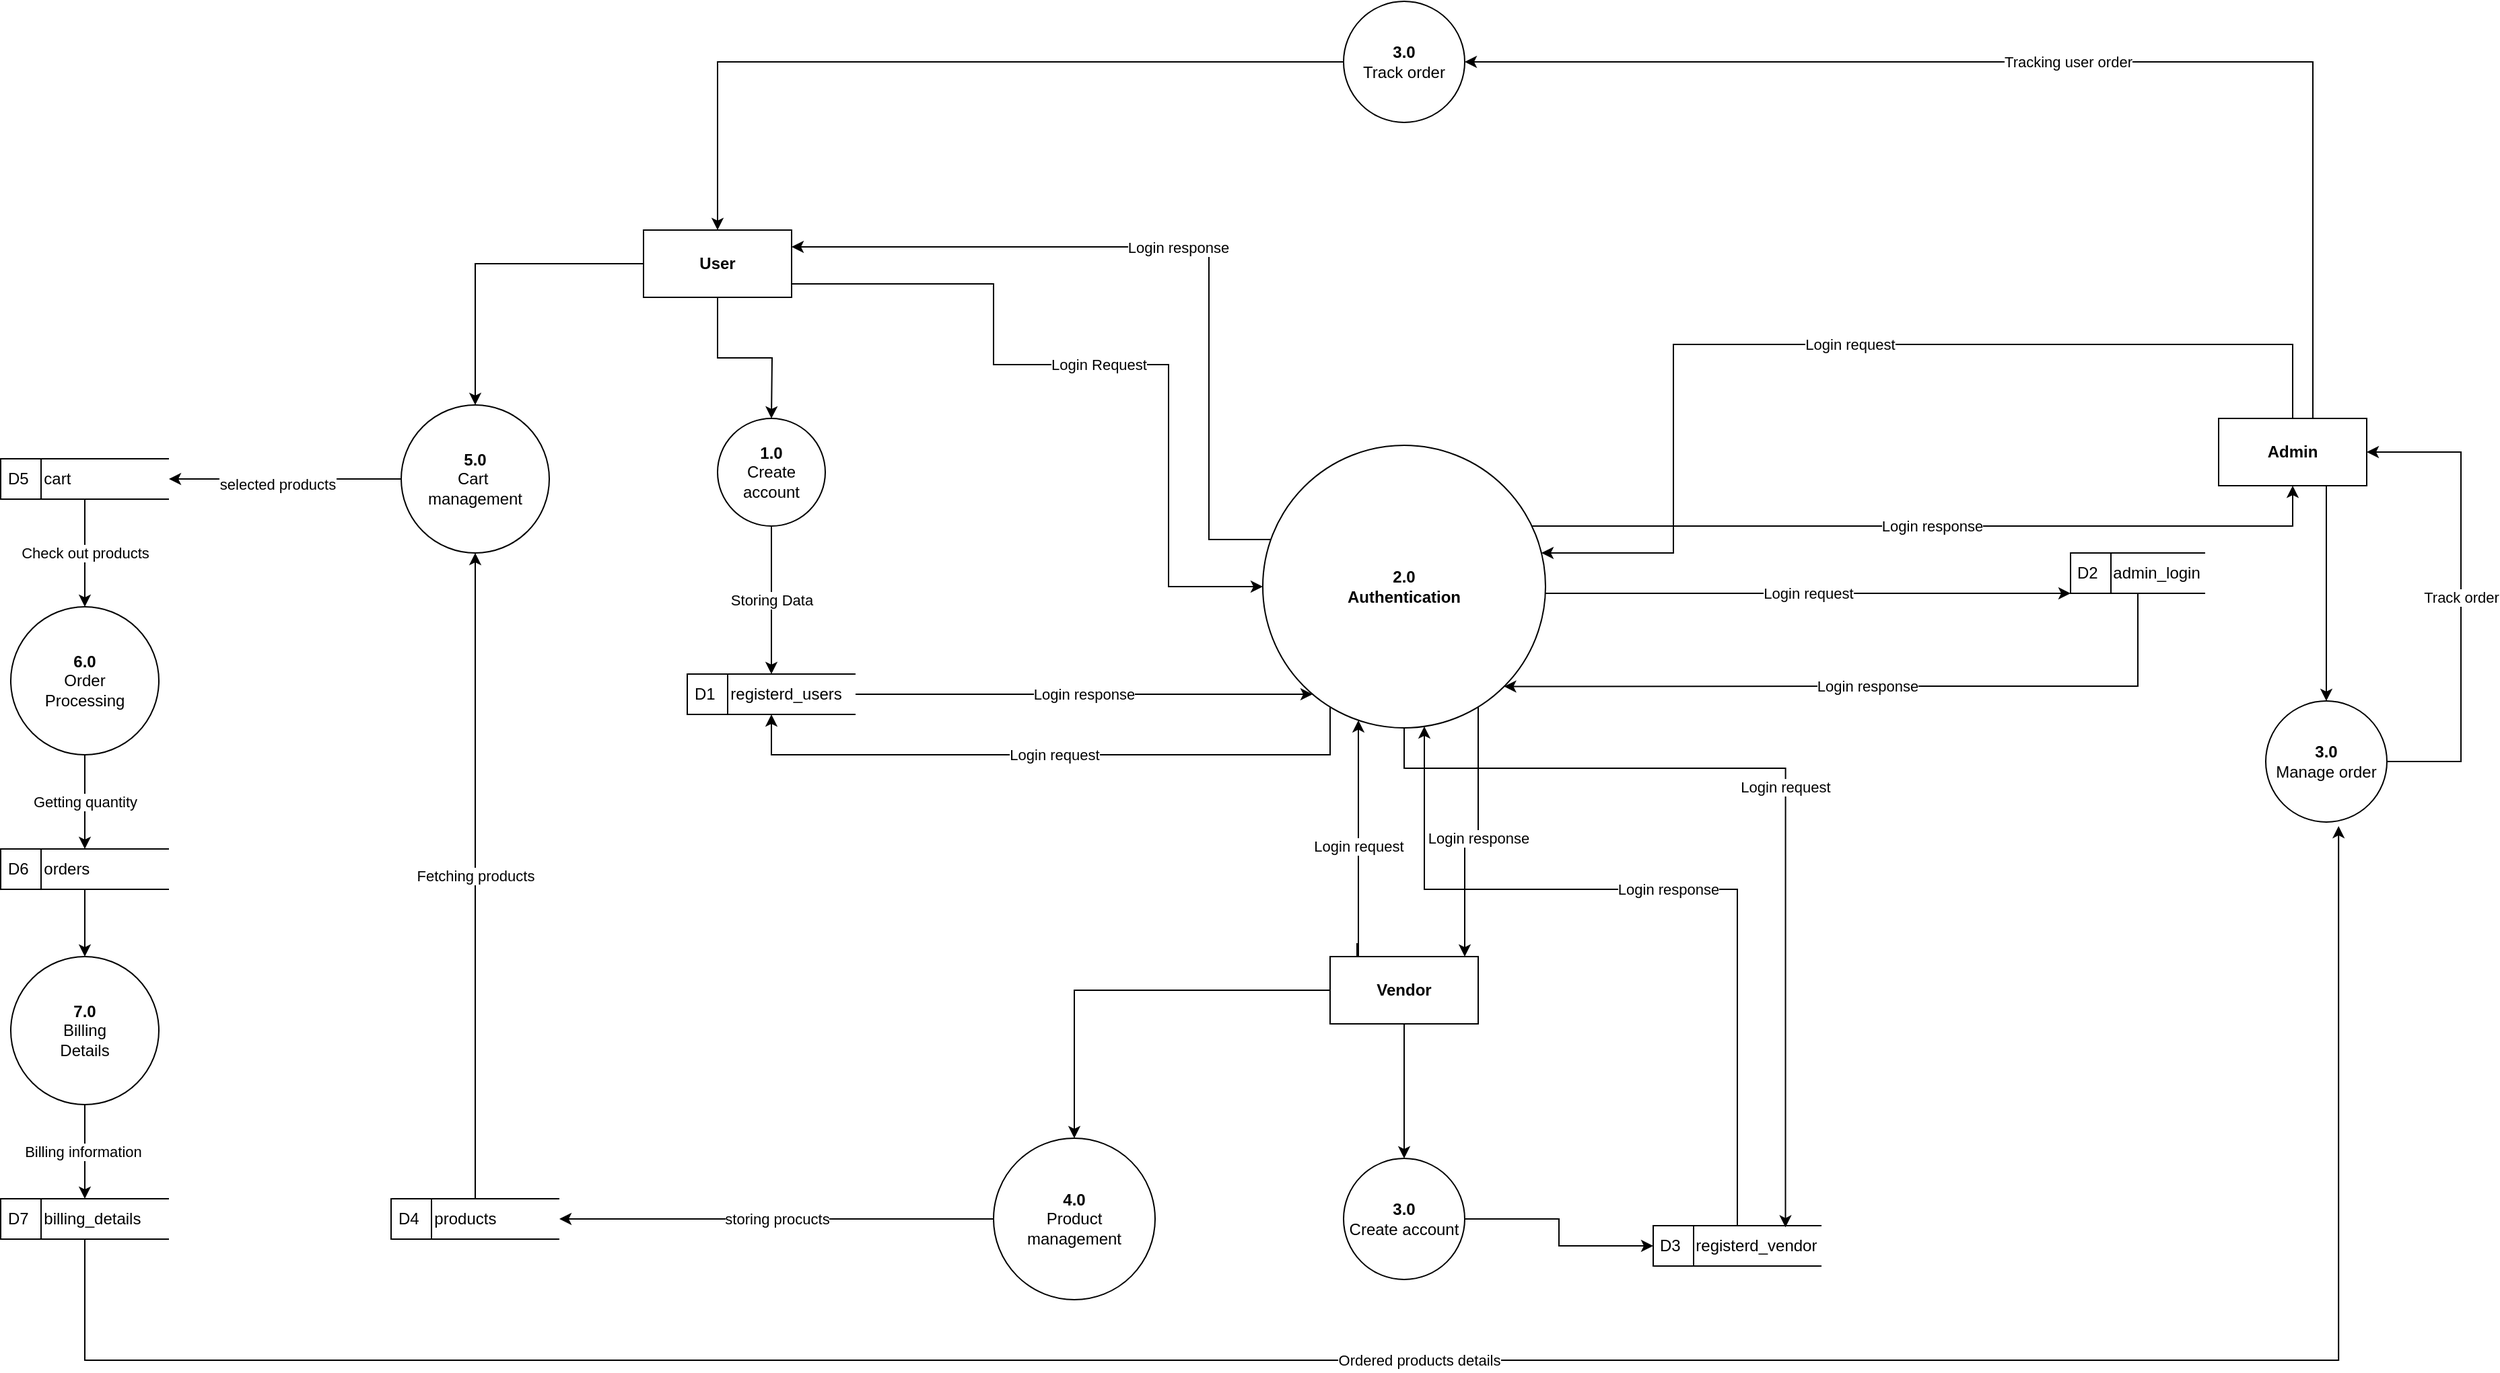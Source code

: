 <mxfile version="24.4.6" type="device">
  <diagram name="Page-1" id="YG0JrjlHHLavT-JwWqOR">
    <mxGraphModel dx="2338" dy="1871" grid="1" gridSize="10" guides="1" tooltips="1" connect="1" arrows="1" fold="1" page="1" pageScale="1" pageWidth="850" pageHeight="1100" math="0" shadow="0">
      <root>
        <mxCell id="0" />
        <mxCell id="1" parent="0" />
        <mxCell id="XH1Az4GU9wyU_TXXHhoo-4" style="edgeStyle=orthogonalEdgeStyle;rounded=0;orthogonalLoop=1;jettySize=auto;html=1;" parent="1" source="XH1Az4GU9wyU_TXXHhoo-1" edge="1">
          <mxGeometry relative="1" as="geometry">
            <mxPoint x="165" y="230" as="targetPoint" />
          </mxGeometry>
        </mxCell>
        <mxCell id="XH1Az4GU9wyU_TXXHhoo-9" value="Login Request" style="edgeStyle=orthogonalEdgeStyle;rounded=0;orthogonalLoop=1;jettySize=auto;html=1;entryX=0;entryY=0.5;entryDx=0;entryDy=0;" parent="1" source="XH1Az4GU9wyU_TXXHhoo-1" target="XH1Az4GU9wyU_TXXHhoo-8" edge="1">
          <mxGeometry relative="1" as="geometry">
            <Array as="points">
              <mxPoint x="330" y="130" />
              <mxPoint x="330" y="190" />
              <mxPoint x="460" y="190" />
              <mxPoint x="460" y="355" />
            </Array>
          </mxGeometry>
        </mxCell>
        <mxCell id="IWKBvy3yQ3PRfHO8mV6G-24" style="edgeStyle=orthogonalEdgeStyle;rounded=0;orthogonalLoop=1;jettySize=auto;html=1;" parent="1" source="XH1Az4GU9wyU_TXXHhoo-1" target="IWKBvy3yQ3PRfHO8mV6G-23" edge="1">
          <mxGeometry relative="1" as="geometry" />
        </mxCell>
        <mxCell id="XH1Az4GU9wyU_TXXHhoo-1" value="User" style="rounded=0;whiteSpace=wrap;html=1;fontStyle=1" parent="1" vertex="1">
          <mxGeometry x="70" y="90" width="110" height="50" as="geometry" />
        </mxCell>
        <mxCell id="XH1Az4GU9wyU_TXXHhoo-2" value="&lt;b&gt;1.0&lt;/b&gt;&lt;div&gt;Create account&lt;/div&gt;" style="ellipse;whiteSpace=wrap;html=1;aspect=fixed;" parent="1" vertex="1">
          <mxGeometry x="125" y="230" width="80" height="80" as="geometry" />
        </mxCell>
        <mxCell id="IWKBvy3yQ3PRfHO8mV6G-3" value="Login response" style="edgeStyle=orthogonalEdgeStyle;rounded=0;orthogonalLoop=1;jettySize=auto;html=1;" parent="1" source="XH1Az4GU9wyU_TXXHhoo-6" target="XH1Az4GU9wyU_TXXHhoo-8" edge="1">
          <mxGeometry relative="1" as="geometry">
            <Array as="points">
              <mxPoint x="470" y="435" />
              <mxPoint x="470" y="435" />
            </Array>
          </mxGeometry>
        </mxCell>
        <mxCell id="XH1Az4GU9wyU_TXXHhoo-6" value="D1&lt;span style=&quot;white-space: pre;&quot;&gt;&#x9;&lt;/span&gt;registerd_users" style="html=1;dashed=0;whiteSpace=wrap;shape=mxgraph.dfd.dataStoreID;align=left;spacingLeft=3;points=[[0,0],[0.5,0],[1,0],[0,0.5],[1,0.5],[0,1],[0.5,1],[1,1]];" parent="1" vertex="1">
          <mxGeometry x="102.5" y="420" width="125" height="30" as="geometry" />
        </mxCell>
        <mxCell id="XH1Az4GU9wyU_TXXHhoo-7" value="Storing Data" style="edgeStyle=orthogonalEdgeStyle;rounded=0;orthogonalLoop=1;jettySize=auto;html=1;" parent="1" source="XH1Az4GU9wyU_TXXHhoo-2" target="XH1Az4GU9wyU_TXXHhoo-6" edge="1">
          <mxGeometry relative="1" as="geometry">
            <mxPoint x="165" y="390" as="targetPoint" />
          </mxGeometry>
        </mxCell>
        <mxCell id="XH1Az4GU9wyU_TXXHhoo-10" value="Login response" style="edgeStyle=orthogonalEdgeStyle;rounded=0;orthogonalLoop=1;jettySize=auto;html=1;entryX=1;entryY=0.25;entryDx=0;entryDy=0;" parent="1" source="XH1Az4GU9wyU_TXXHhoo-8" target="XH1Az4GU9wyU_TXXHhoo-1" edge="1">
          <mxGeometry relative="1" as="geometry">
            <Array as="points">
              <mxPoint x="490" y="320" />
              <mxPoint x="490" y="103" />
            </Array>
          </mxGeometry>
        </mxCell>
        <mxCell id="IWKBvy3yQ3PRfHO8mV6G-2" value="Login request" style="edgeStyle=orthogonalEdgeStyle;rounded=0;orthogonalLoop=1;jettySize=auto;html=1;entryX=0.5;entryY=1;entryDx=0;entryDy=0;" parent="1" source="XH1Az4GU9wyU_TXXHhoo-8" target="XH1Az4GU9wyU_TXXHhoo-6" edge="1">
          <mxGeometry relative="1" as="geometry">
            <Array as="points">
              <mxPoint x="580" y="480" />
              <mxPoint x="165" y="480" />
            </Array>
          </mxGeometry>
        </mxCell>
        <mxCell id="IWKBvy3yQ3PRfHO8mV6G-7" value="Login response" style="edgeStyle=orthogonalEdgeStyle;rounded=0;orthogonalLoop=1;jettySize=auto;html=1;entryX=0.5;entryY=1;entryDx=0;entryDy=0;" parent="1" source="XH1Az4GU9wyU_TXXHhoo-8" target="XH1Az4GU9wyU_TXXHhoo-11" edge="1">
          <mxGeometry relative="1" as="geometry">
            <Array as="points">
              <mxPoint x="1295" y="310" />
            </Array>
          </mxGeometry>
        </mxCell>
        <mxCell id="IWKBvy3yQ3PRfHO8mV6G-8" value="Login request" style="edgeStyle=orthogonalEdgeStyle;rounded=0;orthogonalLoop=1;jettySize=auto;html=1;" parent="1" source="XH1Az4GU9wyU_TXXHhoo-8" target="XH1Az4GU9wyU_TXXHhoo-14" edge="1">
          <mxGeometry relative="1" as="geometry">
            <Array as="points">
              <mxPoint x="840" y="360" />
              <mxPoint x="840" y="360" />
            </Array>
          </mxGeometry>
        </mxCell>
        <mxCell id="XH1Az4GU9wyU_TXXHhoo-8" value="&lt;div&gt;&lt;b&gt;2.0&lt;/b&gt;&lt;/div&gt;&lt;b&gt;Authentication&lt;/b&gt;" style="shape=ellipse;html=1;dashed=0;whiteSpace=wrap;aspect=fixed;perimeter=ellipsePerimeter;" parent="1" vertex="1">
          <mxGeometry x="530" y="250" width="210" height="210" as="geometry" />
        </mxCell>
        <mxCell id="IWKBvy3yQ3PRfHO8mV6G-37" style="edgeStyle=orthogonalEdgeStyle;rounded=0;orthogonalLoop=1;jettySize=auto;html=1;entryX=0.5;entryY=0;entryDx=0;entryDy=0;" parent="1" source="XH1Az4GU9wyU_TXXHhoo-11" target="IWKBvy3yQ3PRfHO8mV6G-36" edge="1">
          <mxGeometry relative="1" as="geometry">
            <Array as="points">
              <mxPoint x="1320" y="420" />
            </Array>
          </mxGeometry>
        </mxCell>
        <mxCell id="IWKBvy3yQ3PRfHO8mV6G-39" value="Tracking user order" style="edgeStyle=orthogonalEdgeStyle;rounded=0;orthogonalLoop=1;jettySize=auto;html=1;entryX=1;entryY=0.5;entryDx=0;entryDy=0;" parent="1" source="XH1Az4GU9wyU_TXXHhoo-11" target="IWKBvy3yQ3PRfHO8mV6G-38" edge="1">
          <mxGeometry relative="1" as="geometry">
            <Array as="points">
              <mxPoint x="1310" y="-35" />
            </Array>
          </mxGeometry>
        </mxCell>
        <mxCell id="XH1Az4GU9wyU_TXXHhoo-11" value="Admin" style="rounded=0;whiteSpace=wrap;html=1;fontStyle=1" parent="1" vertex="1">
          <mxGeometry x="1240" y="230" width="110" height="50" as="geometry" />
        </mxCell>
        <mxCell id="XH1Az4GU9wyU_TXXHhoo-12" value="Login request" style="edgeStyle=orthogonalEdgeStyle;rounded=0;orthogonalLoop=1;jettySize=auto;html=1;" parent="1" source="XH1Az4GU9wyU_TXXHhoo-11" target="XH1Az4GU9wyU_TXXHhoo-8" edge="1">
          <mxGeometry relative="1" as="geometry">
            <Array as="points">
              <mxPoint x="835" y="175" />
              <mxPoint x="835" y="330" />
            </Array>
          </mxGeometry>
        </mxCell>
        <mxCell id="XH1Az4GU9wyU_TXXHhoo-15" value="Login response" style="edgeStyle=orthogonalEdgeStyle;rounded=0;orthogonalLoop=1;jettySize=auto;html=1;entryX=1;entryY=1;entryDx=0;entryDy=0;" parent="1" source="XH1Az4GU9wyU_TXXHhoo-14" target="XH1Az4GU9wyU_TXXHhoo-8" edge="1">
          <mxGeometry relative="1" as="geometry">
            <Array as="points">
              <mxPoint x="1050" y="429" />
              <mxPoint x="1050" y="429" />
            </Array>
          </mxGeometry>
        </mxCell>
        <mxCell id="XH1Az4GU9wyU_TXXHhoo-14" value="D2&lt;span style=&quot;white-space: pre;&quot;&gt;&#x9;&lt;/span&gt;admin_login" style="html=1;dashed=0;whiteSpace=wrap;shape=mxgraph.dfd.dataStoreID;align=left;spacingLeft=3;points=[[0,0],[0.5,0],[1,0],[0,0.5],[1,0.5],[0,1],[0.5,1],[1,1]];" parent="1" vertex="1">
          <mxGeometry x="1130" y="330" width="100" height="30" as="geometry" />
        </mxCell>
        <mxCell id="IWKBvy3yQ3PRfHO8mV6G-10" style="edgeStyle=orthogonalEdgeStyle;rounded=0;orthogonalLoop=1;jettySize=auto;html=1;entryX=0.5;entryY=0;entryDx=0;entryDy=0;" parent="1" source="XH1Az4GU9wyU_TXXHhoo-16" target="IWKBvy3yQ3PRfHO8mV6G-9" edge="1">
          <mxGeometry relative="1" as="geometry" />
        </mxCell>
        <mxCell id="IWKBvy3yQ3PRfHO8mV6G-12" value="Login request" style="edgeStyle=orthogonalEdgeStyle;rounded=0;orthogonalLoop=1;jettySize=auto;html=1;" parent="1" target="XH1Az4GU9wyU_TXXHhoo-8" edge="1">
          <mxGeometry relative="1" as="geometry">
            <mxPoint x="600" y="620" as="sourcePoint" />
            <Array as="points">
              <mxPoint x="600" y="630" />
              <mxPoint x="601" y="630" />
            </Array>
          </mxGeometry>
        </mxCell>
        <mxCell id="IWKBvy3yQ3PRfHO8mV6G-19" style="edgeStyle=orthogonalEdgeStyle;rounded=0;orthogonalLoop=1;jettySize=auto;html=1;" parent="1" source="XH1Az4GU9wyU_TXXHhoo-16" target="IWKBvy3yQ3PRfHO8mV6G-18" edge="1">
          <mxGeometry relative="1" as="geometry" />
        </mxCell>
        <mxCell id="XH1Az4GU9wyU_TXXHhoo-16" value="Vendor" style="rounded=0;whiteSpace=wrap;html=1;fontStyle=1" parent="1" vertex="1">
          <mxGeometry x="580" y="630" width="110" height="50" as="geometry" />
        </mxCell>
        <mxCell id="IWKBvy3yQ3PRfHO8mV6G-16" value="Login response" style="edgeStyle=orthogonalEdgeStyle;rounded=0;orthogonalLoop=1;jettySize=auto;html=1;" parent="1" source="XH1Az4GU9wyU_TXXHhoo-19" target="XH1Az4GU9wyU_TXXHhoo-8" edge="1">
          <mxGeometry relative="1" as="geometry">
            <Array as="points">
              <mxPoint x="883" y="580" />
              <mxPoint x="650" y="580" />
            </Array>
          </mxGeometry>
        </mxCell>
        <mxCell id="XH1Az4GU9wyU_TXXHhoo-19" value="D3&lt;span style=&quot;white-space: pre;&quot;&gt;&#x9;&lt;/span&gt;registerd_vendor" style="html=1;dashed=0;whiteSpace=wrap;shape=mxgraph.dfd.dataStoreID;align=left;spacingLeft=3;points=[[0,0],[0.5,0],[1,0],[0,0.5],[1,0.5],[0,1],[0.5,1],[1,1]];" parent="1" vertex="1">
          <mxGeometry x="820" y="830" width="125" height="30" as="geometry" />
        </mxCell>
        <mxCell id="IWKBvy3yQ3PRfHO8mV6G-15" style="edgeStyle=orthogonalEdgeStyle;rounded=0;orthogonalLoop=1;jettySize=auto;html=1;" parent="1" source="IWKBvy3yQ3PRfHO8mV6G-9" target="XH1Az4GU9wyU_TXXHhoo-19" edge="1">
          <mxGeometry relative="1" as="geometry" />
        </mxCell>
        <mxCell id="IWKBvy3yQ3PRfHO8mV6G-9" value="&lt;b&gt;3.0&lt;/b&gt;&lt;div&gt;Create account&lt;/div&gt;" style="ellipse;whiteSpace=wrap;html=1;aspect=fixed;" parent="1" vertex="1">
          <mxGeometry x="590" y="780" width="90" height="90" as="geometry" />
        </mxCell>
        <mxCell id="IWKBvy3yQ3PRfHO8mV6G-13" value="Login response" style="edgeStyle=orthogonalEdgeStyle;rounded=0;orthogonalLoop=1;jettySize=auto;html=1;" parent="1" source="XH1Az4GU9wyU_TXXHhoo-8" target="XH1Az4GU9wyU_TXXHhoo-16" edge="1">
          <mxGeometry relative="1" as="geometry">
            <Array as="points">
              <mxPoint x="690" y="542" />
              <mxPoint x="680" y="542" />
            </Array>
          </mxGeometry>
        </mxCell>
        <mxCell id="IWKBvy3yQ3PRfHO8mV6G-17" value="Login request" style="edgeStyle=orthogonalEdgeStyle;rounded=0;orthogonalLoop=1;jettySize=auto;html=1;entryX=0.786;entryY=0.042;entryDx=0;entryDy=0;entryPerimeter=0;" parent="1" source="XH1Az4GU9wyU_TXXHhoo-8" target="XH1Az4GU9wyU_TXXHhoo-19" edge="1">
          <mxGeometry relative="1" as="geometry">
            <Array as="points">
              <mxPoint x="635" y="490" />
              <mxPoint x="918" y="490" />
            </Array>
          </mxGeometry>
        </mxCell>
        <mxCell id="IWKBvy3yQ3PRfHO8mV6G-21" value="storing procucts" style="edgeStyle=orthogonalEdgeStyle;rounded=0;orthogonalLoop=1;jettySize=auto;html=1;entryX=1;entryY=0.5;entryDx=0;entryDy=0;" parent="1" source="IWKBvy3yQ3PRfHO8mV6G-18" target="IWKBvy3yQ3PRfHO8mV6G-20" edge="1">
          <mxGeometry relative="1" as="geometry" />
        </mxCell>
        <mxCell id="IWKBvy3yQ3PRfHO8mV6G-18" value="&lt;b&gt;4.0&lt;/b&gt;&lt;div&gt;Product&lt;/div&gt;&lt;div&gt;management&lt;/div&gt;" style="ellipse;whiteSpace=wrap;html=1;aspect=fixed;" parent="1" vertex="1">
          <mxGeometry x="330" y="765" width="120" height="120" as="geometry" />
        </mxCell>
        <mxCell id="IWKBvy3yQ3PRfHO8mV6G-35" value="Fetching products" style="edgeStyle=orthogonalEdgeStyle;rounded=0;orthogonalLoop=1;jettySize=auto;html=1;" parent="1" source="IWKBvy3yQ3PRfHO8mV6G-20" target="IWKBvy3yQ3PRfHO8mV6G-23" edge="1">
          <mxGeometry relative="1" as="geometry" />
        </mxCell>
        <mxCell id="IWKBvy3yQ3PRfHO8mV6G-20" value="D4&lt;span style=&quot;white-space: pre;&quot;&gt;&#x9;&lt;/span&gt;products" style="html=1;dashed=0;whiteSpace=wrap;shape=mxgraph.dfd.dataStoreID;align=left;spacingLeft=3;points=[[0,0],[0.5,0],[1,0],[0,0.5],[1,0.5],[0,1],[0.5,1],[1,1]];" parent="1" vertex="1">
          <mxGeometry x="-117.5" y="810" width="125" height="30" as="geometry" />
        </mxCell>
        <mxCell id="IWKBvy3yQ3PRfHO8mV6G-26" style="edgeStyle=orthogonalEdgeStyle;rounded=0;orthogonalLoop=1;jettySize=auto;html=1;" parent="1" source="IWKBvy3yQ3PRfHO8mV6G-23" target="IWKBvy3yQ3PRfHO8mV6G-25" edge="1">
          <mxGeometry relative="1" as="geometry" />
        </mxCell>
        <mxCell id="IWKBvy3yQ3PRfHO8mV6G-27" value="selected products" style="edgeLabel;html=1;align=center;verticalAlign=middle;resizable=0;points=[];" parent="IWKBvy3yQ3PRfHO8mV6G-26" vertex="1" connectable="0">
          <mxGeometry x="0.075" y="4" relative="1" as="geometry">
            <mxPoint as="offset" />
          </mxGeometry>
        </mxCell>
        <mxCell id="IWKBvy3yQ3PRfHO8mV6G-23" value="&lt;b&gt;5.0&lt;/b&gt;&lt;div&gt;Cart&amp;nbsp;&lt;/div&gt;&lt;div&gt;management&lt;/div&gt;" style="ellipse;whiteSpace=wrap;html=1;aspect=fixed;" parent="1" vertex="1">
          <mxGeometry x="-110" y="220" width="110" height="110" as="geometry" />
        </mxCell>
        <mxCell id="IWKBvy3yQ3PRfHO8mV6G-29" value="Check out products" style="edgeStyle=orthogonalEdgeStyle;rounded=0;orthogonalLoop=1;jettySize=auto;html=1;" parent="1" source="IWKBvy3yQ3PRfHO8mV6G-25" target="t0dhHFUHabeF_CavtLA2-1" edge="1">
          <mxGeometry relative="1" as="geometry" />
        </mxCell>
        <mxCell id="IWKBvy3yQ3PRfHO8mV6G-25" value="D5&lt;span style=&quot;white-space: pre;&quot;&gt;&#x9;&lt;/span&gt;cart" style="html=1;dashed=0;whiteSpace=wrap;shape=mxgraph.dfd.dataStoreID;align=left;spacingLeft=3;points=[[0,0],[0.5,0],[1,0],[0,0.5],[1,0.5],[0,1],[0.5,1],[1,1]];" parent="1" vertex="1">
          <mxGeometry x="-407.5" y="260" width="125" height="30" as="geometry" />
        </mxCell>
        <mxCell id="IWKBvy3yQ3PRfHO8mV6G-32" value="Billing information&amp;nbsp;" style="edgeStyle=orthogonalEdgeStyle;rounded=0;orthogonalLoop=1;jettySize=auto;html=1;" parent="1" source="IWKBvy3yQ3PRfHO8mV6G-28" target="IWKBvy3yQ3PRfHO8mV6G-30" edge="1">
          <mxGeometry relative="1" as="geometry" />
        </mxCell>
        <mxCell id="IWKBvy3yQ3PRfHO8mV6G-28" value="&lt;b&gt;7.0&lt;/b&gt;&lt;div&gt;Billing&lt;/div&gt;&lt;div&gt;Details&lt;/div&gt;" style="ellipse;whiteSpace=wrap;html=1;aspect=fixed;" parent="1" vertex="1">
          <mxGeometry x="-400" y="630" width="110" height="110" as="geometry" />
        </mxCell>
        <mxCell id="IWKBvy3yQ3PRfHO8mV6G-30" value="D7&lt;span style=&quot;white-space: pre;&quot;&gt;&#x9;&lt;/span&gt;billing_details" style="html=1;dashed=0;whiteSpace=wrap;shape=mxgraph.dfd.dataStoreID;align=left;spacingLeft=3;points=[[0,0],[0.5,0],[1,0],[0,0.5],[1,0.5],[0,1],[0.5,1],[1,1]];" parent="1" vertex="1">
          <mxGeometry x="-407.5" y="810" width="125" height="30" as="geometry" />
        </mxCell>
        <mxCell id="IWKBvy3yQ3PRfHO8mV6G-44" value="Track order" style="edgeStyle=orthogonalEdgeStyle;rounded=0;orthogonalLoop=1;jettySize=auto;html=1;entryX=1;entryY=0.5;entryDx=0;entryDy=0;" parent="1" source="IWKBvy3yQ3PRfHO8mV6G-36" target="XH1Az4GU9wyU_TXXHhoo-11" edge="1">
          <mxGeometry relative="1" as="geometry">
            <Array as="points">
              <mxPoint x="1420" y="485" />
              <mxPoint x="1420" y="255" />
            </Array>
          </mxGeometry>
        </mxCell>
        <mxCell id="IWKBvy3yQ3PRfHO8mV6G-36" value="&lt;b&gt;3.0&lt;/b&gt;&lt;div&gt;Manage order&lt;/div&gt;" style="ellipse;whiteSpace=wrap;html=1;aspect=fixed;" parent="1" vertex="1">
          <mxGeometry x="1275" y="440" width="90" height="90" as="geometry" />
        </mxCell>
        <mxCell id="IWKBvy3yQ3PRfHO8mV6G-40" style="edgeStyle=orthogonalEdgeStyle;rounded=0;orthogonalLoop=1;jettySize=auto;html=1;" parent="1" source="IWKBvy3yQ3PRfHO8mV6G-38" target="XH1Az4GU9wyU_TXXHhoo-1" edge="1">
          <mxGeometry relative="1" as="geometry" />
        </mxCell>
        <mxCell id="IWKBvy3yQ3PRfHO8mV6G-38" value="&lt;b&gt;3.0&lt;/b&gt;&lt;div&gt;Track order&lt;/div&gt;" style="ellipse;whiteSpace=wrap;html=1;aspect=fixed;" parent="1" vertex="1">
          <mxGeometry x="590" y="-80" width="90" height="90" as="geometry" />
        </mxCell>
        <mxCell id="IWKBvy3yQ3PRfHO8mV6G-42" value="Ordered products details" style="edgeStyle=orthogonalEdgeStyle;rounded=0;orthogonalLoop=1;jettySize=auto;html=1;entryX=0.601;entryY=1.033;entryDx=0;entryDy=0;entryPerimeter=0;" parent="1" source="IWKBvy3yQ3PRfHO8mV6G-30" target="IWKBvy3yQ3PRfHO8mV6G-36" edge="1">
          <mxGeometry relative="1" as="geometry">
            <Array as="points">
              <mxPoint x="-345" y="930" />
              <mxPoint x="1329" y="930" />
            </Array>
          </mxGeometry>
        </mxCell>
        <mxCell id="t0dhHFUHabeF_CavtLA2-3" style="edgeStyle=orthogonalEdgeStyle;rounded=0;orthogonalLoop=1;jettySize=auto;html=1;" edge="1" parent="1" source="ENX4_Z89iwcRNsceINwk-1" target="IWKBvy3yQ3PRfHO8mV6G-28">
          <mxGeometry relative="1" as="geometry" />
        </mxCell>
        <mxCell id="ENX4_Z89iwcRNsceINwk-1" value="D6&lt;span style=&quot;white-space: pre;&quot;&gt;&#x9;&lt;/span&gt;orders" style="html=1;dashed=0;whiteSpace=wrap;shape=mxgraph.dfd.dataStoreID;align=left;spacingLeft=3;points=[[0,0],[0.5,0],[1,0],[0,0.5],[1,0.5],[0,1],[0.5,1],[1,1]];" parent="1" vertex="1">
          <mxGeometry x="-407.5" y="550" width="125" height="30" as="geometry" />
        </mxCell>
        <mxCell id="t0dhHFUHabeF_CavtLA2-2" value="Getting quantity" style="edgeStyle=orthogonalEdgeStyle;rounded=0;orthogonalLoop=1;jettySize=auto;html=1;" edge="1" parent="1" source="t0dhHFUHabeF_CavtLA2-1" target="ENX4_Z89iwcRNsceINwk-1">
          <mxGeometry relative="1" as="geometry" />
        </mxCell>
        <mxCell id="t0dhHFUHabeF_CavtLA2-1" value="&lt;b&gt;6.0&lt;/b&gt;&lt;div&gt;Order&lt;/div&gt;&lt;div&gt;Processing&lt;/div&gt;" style="ellipse;whiteSpace=wrap;html=1;aspect=fixed;" vertex="1" parent="1">
          <mxGeometry x="-400" y="370" width="110" height="110" as="geometry" />
        </mxCell>
      </root>
    </mxGraphModel>
  </diagram>
</mxfile>
